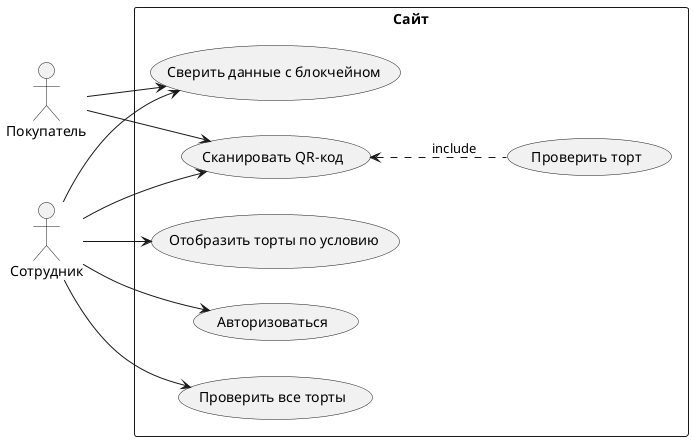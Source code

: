 @startuml

left to right direction

actor "Покупатель" as Customer
actor "Сотрудник" as Employee
'actor "Инженер" as Engineer

rectangle "Сайт" as ui {
  usecase "Сканировать QR-код" as ScanQR
  usecase "Проверить торт" as CheckOne
  usecase "Проверить все торты" as CheckAll
  usecase "Отобразить торты по условию" as CheckFiltered
  usecase "Авторизоваться" as Auth
  usecase "Сверить данные с блокчейном" as CheckInBlockchain
}

ScanQR <.. CheckOne : include

Customer -> ScanQR
Customer --> CheckInBlockchain

Employee --> Auth
Employee --> ScanQR
Employee --> CheckAll
Employee --> CheckFiltered
Employee --> CheckInBlockchain

' Engineer --> Auth
' Engineer --> ScanQR
' Engineer --> CheckAll
' Engineer --> CheckBad

@enduml
